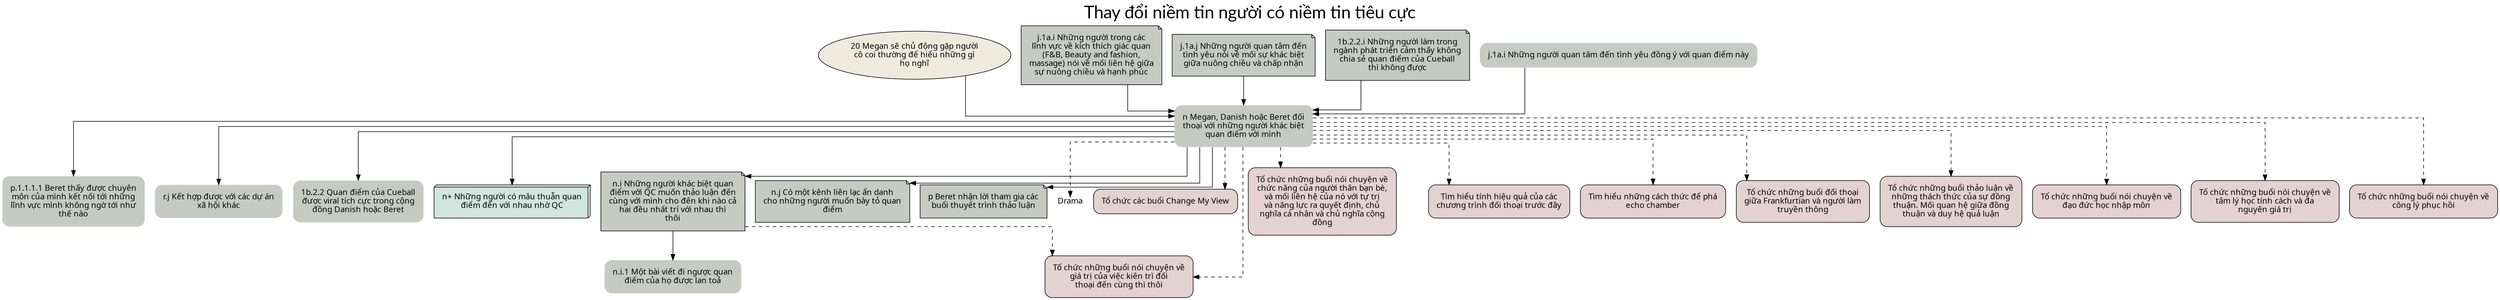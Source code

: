 digraph branch_n{
splines=ortho;
			overlap=false
		style=rounded
		// ranksep="0.4";
		label="Thay đổi niềm tin người có niềm tin tiêu cực";
		sep=10
		fontsize = 30
		labelloc="t";
		fontname="Lato";
//NODES
//====================


node [ shape=plaintext style="filled, rounded" fontname="SVN-Avo" margin=0.2 fillcolor="#c6cac3" ] //Reset style

//All masterGraph nodes

node [ shape=plaintext style="filled, rounded" fontname="SVN-Avo" margin=0.2 fillcolor="#c6cac3" ]

node [ shape=plaintext style="filled, rounded" fontname="SVN-Avo" margin=0.2 fillcolor="#c6cac3" ] //Reset style

//All branch_20 nodes

node [ shape=oval margin=0.1 fillcolor="#EEEADD" style="filled, rounded" ]
"20 Megan sẽ chủ động gặp người cô coi thường để hiểu những gì họ nghĩ" [ label = "20 Megan sẽ chủ động gặp người\ncô coi thường để hiểu những gì\nhọ nghĩ" ] 

node [ shape=plaintext style="filled, rounded" fontname="SVN-Avo" margin=0.2 fillcolor="#c6cac3" ] //Reset style

//All Mục tiêu nodes
"p.1.1.1.1 Beret thấy được chuyên môn của mình kết nối tới những lĩnh vực mình không ngờ tới như thế nào" [ label = "p.1.1.1.1 Beret thấy được chuyên\nmôn của mình kết nối tới những\nlĩnh vực mình không ngờ tới như\nthế nào" ] 
"r.j Kết hợp được với các dự án xã hội khác" [ label = "r.j Kết hợp được với các dự án\nxã hội khác" ] 
"n.i.1 Một bài viết đi ngược quan điểm của họ được lan toả" [ label = "n.i.1 Một bài viết đi ngược quan\nđiểm của họ được lan toả" ] 
"r.j Kết hợp được với các dự án xã hội khác" [ label = "r.j Kết hợp được với các dự án\nxã hội khác" ] 
"n Megan, Danish hoặc Beret đối thoại với những người khác biệt quan điểm với mình" [ label = "n Megan, Danish hoặc Beret đối\nthoại với những người khác biệt\nquan điểm với mình" ] 
"r.j Kết hợp được với các dự án xã hội khác" [ label = "r.j Kết hợp được với các dự án\nxã hội khác" ] 
"n Megan, Danish hoặc Beret đối thoại với những người khác biệt quan điểm với mình" [ label = "n Megan, Danish hoặc Beret đối\nthoại với những người khác biệt\nquan điểm với mình" ] 
"n Megan, Danish hoặc Beret đối thoại với những người khác biệt quan điểm với mình" [ label = "n Megan, Danish hoặc Beret đối\nthoại với những người khác biệt\nquan điểm với mình" ] 
"20 Megan sẽ chủ động gặp người cô coi thường để hiểu những gì họ nghĩ" [ label = "20 Megan sẽ chủ động gặp người\ncô coi thường để hiểu những gì\nhọ nghĩ" ] 
"1b.2.2 Quan điểm của Cueball được viral tích cực trong cộng đồng Danish hoặc Beret" [ label = "1b.2.2 Quan điểm của Cueball\nđược viral tích cực trong cộng\nđồng Danish hoặc Beret" ] 

node [ shape=plaintext style="filled, rounded" fontname="SVN-Avo" margin=0.2 fillcolor="#c6cac3" ] //Reset style

//All Ý tưởng tốt hơn nodes

node [ shape=box3d style="filled, rounded" fillcolor="#D1E4DD" ]
"n+ Những người có mâu thuẫn quan điểm đến với nhau nhờ QC" [ label = "n+ Những người có mâu thuẫn quan\nđiểm đến với nhau nhờ QC" ] 

node [ shape=plaintext style="filled, rounded" fontname="SVN-Avo" margin=0.2 fillcolor="#c6cac3" ] //Reset style

//All Yếu tố hỗ trợ nodes

node [ shape=note style=filled ]
"p.1.1.1.1 Beret thấy được chuyên môn của mình kết nối tới những lĩnh vực mình không ngờ tới như thế nào" [ label = "p.1.1.1.1 Beret thấy được chuyên\nmôn của mình kết nối tới những\nlĩnh vực mình không ngờ tới như\nthế nào" ] 
"p.1.1.1.1 Beret thấy được chuyên môn của mình kết nối tới những lĩnh vực mình không ngờ tới như thế nào" [ label = "p.1.1.1.1 Beret thấy được chuyên\nmôn của mình kết nối tới những\nlĩnh vực mình không ngờ tới như\nthế nào" ] 
"r.j Kết hợp được với các dự án xã hội khác" [ label = "r.j Kết hợp được với các dự án\nxã hội khác" ] 
"r.j Kết hợp được với các dự án xã hội khác" [ label = "r.j Kết hợp được với các dự án\nxã hội khác" ] 
"n.i Những người khác biệt quan điểm với QC muốn thảo luận đến cùng với mình cho đến khi nào cả hai đều nhất trí với nhau thì thôi" [ label = "n.i Những người khác biệt quan\nđiểm với QC muốn thảo luận đến\ncùng với mình cho đến khi nào cả\nhai đều nhất trí với nhau thì\nthôi" ] 
"n.j Có một kênh liên lạc ẩn danh cho những người muốn bày tỏ quan điểm" [ label = "n.j Có một kênh liên lạc ẩn danh\ncho những người muốn bày tỏ quan\nđiểm" ] 
"p.1.1.1.1 Beret thấy được chuyên môn của mình kết nối tới những lĩnh vực mình không ngờ tới như thế nào" [ label = "p.1.1.1.1 Beret thấy được chuyên\nmôn của mình kết nối tới những\nlĩnh vực mình không ngờ tới như\nthế nào" ] 
"1b.2.2 Quan điểm của Cueball được viral tích cực trong cộng đồng Danish hoặc Beret" [ label = "1b.2.2 Quan điểm của Cueball\nđược viral tích cực trong cộng\nđồng Danish hoặc Beret" ] 
"p Beret nhận lời tham gia các buổi thuyết trình thảo luận" [ label = "p Beret nhận lời tham gia các\nbuổi thuyết trình thảo luận" ] 
"r.j Kết hợp được với các dự án xã hội khác" [ label = "r.j Kết hợp được với các dự án\nxã hội khác" ] 
"p Beret nhận lời tham gia các buổi thuyết trình thảo luận" [ label = "p Beret nhận lời tham gia các\nbuổi thuyết trình thảo luận" ] 
"j.1a.i Những người trong các lĩnh vực về kích thích giác quan (F&B, Beauty and fashion, massage) nói về mối liên hệ giữa sự nuông chiều và hạnh phúc" [ label = "j.1a.i Những người trong các\nlĩnh vực về kích thích giác quan\n(F&B, Beauty and fashion,\nmassage) nói về mối liên hệ giữa\nsự nuông chiều và hạnh phúc" ] 
"j.1a.j Những người quan tâm đến tình yêu nói về mối sự khác biệt giữa nuông chiều và chấp nhận" [ label = "j.1a.j Những người quan tâm đến\ntình yêu nói về mối sự khác biệt\ngiữa nuông chiều và chấp nhận" ] 
"n Megan, Danish hoặc Beret đối thoại với những người khác biệt quan điểm với mình" [ label = "n Megan, Danish hoặc Beret đối\nthoại với những người khác biệt\nquan điểm với mình" ] 
"p Beret nhận lời tham gia các buổi thuyết trình thảo luận" [ label = "p Beret nhận lời tham gia các\nbuổi thuyết trình thảo luận" ] 
"1b.2.2 Quan điểm của Cueball được viral tích cực trong cộng đồng Danish hoặc Beret" [ label = "1b.2.2 Quan điểm của Cueball\nđược viral tích cực trong cộng\nđồng Danish hoặc Beret" ] 
"n Megan, Danish hoặc Beret đối thoại với những người khác biệt quan điểm với mình" [ label = "n Megan, Danish hoặc Beret đối\nthoại với những người khác biệt\nquan điểm với mình" ] 
"1b.2.2.i Những người làm trong ngành phát triển cảm thấy không chia sẻ quan điểm của Cueball thì không được" [ label = "1b.2.2.i Những người làm trong\nngành phát triển cảm thấy không\nchia sẻ quan điểm của Cueball\nthì không được" ] 

node [ shape=plaintext style="filled, rounded" fontname="SVN-Avo" margin=0.2 fillcolor="#c6cac3" ] //Reset style

//All Tham khảo nodes

node [ shape=plain fillcolor=white ]
"Drama" [ label = "Drama" ] 

node [ shape=plaintext style="filled, rounded" fontname="SVN-Avo" margin=0.2 fillcolor="#c6cac3" ] //Reset style

//All Hoạt động nodes

node [ fillcolor="#E4D1D1" shape=polygon ]
"Tổ chức các buổi Change My View" [ label = "Tổ chức các buổi Change My View" ] 
"Tổ chức những buổi nói chuyện về chức năng của người thân bạn bè, và mối liên hệ của nó với tự trị và năng lực ra quyết định, chủ nghĩa cá nhân và chủ nghĩa cộng đồng" [ label = "Tổ chức những buổi nói chuyện về\nchức năng của người thân bạn bè,\nvà mối liên hệ của nó với tự trị\nvà năng lực ra quyết định, chủ\nnghĩa cá nhân và chủ nghĩa cộng\nđồng" ] 
"Tổ chức những buổi nói chuyện về chức năng của người thân bạn bè, và mối liên hệ của nó với tự trị và năng lực ra quyết định, chủ nghĩa cá nhân và chủ nghĩa cộng đồng" [ label = "Tổ chức những buổi nói chuyện về\nchức năng của người thân bạn bè,\nvà mối liên hệ của nó với tự trị\nvà năng lực ra quyết định, chủ\nnghĩa cá nhân và chủ nghĩa cộng\nđồng" ] 
"Tổ chức những buổi nói chuyện về giá trị của việc kiên trì đối thoại đến cùng thì thôi" [ label = "Tổ chức những buổi nói chuyện về\ngiá trị của việc kiên trì đối\nthoại đến cùng thì thôi" ] 
"Tìm hiểu tính hiệu quả của các chương trình đối thoại trước đây" [ label = "Tìm hiểu tính hiệu quả của các\nchương trình đối thoại trước đây" ] 
"Tìm hiểu những cách thức để phá echo chamber" [ label = "Tìm hiểu những cách thức để phá\necho chamber" ] 
"Tổ chức các buổi Change My View" [ label = "Tổ chức các buổi Change My View" ] 
"Tổ chức những buổi đối thoại giữa Frankfurtian và người làm truyền thông" [ label = "Tổ chức những buổi đối thoại\ngiữa Frankfurtian và người làm\ntruyền thông" ] 
"Tổ chức những buổi thảo luận về những thách thức của sự đồng thuận. Mối quan hệ giữa đồng thuận và duy hệ quả luận" [ label = "Tổ chức những buổi thảo luận về\nnhững thách thức của sự đồng\nthuận. Mối quan hệ giữa đồng\nthuận và duy hệ quả luận" ] 
"Tổ chức những buổi nói chuyện về đạo đức học nhập môn" [ label = "Tổ chức những buổi nói chuyện về\nđạo đức học nhập môn" ] 
"Tổ chức những buổi nói chuyện về chức năng của người thân bạn bè, và mối liên hệ của nó với tự trị và năng lực ra quyết định, chủ nghĩa cá nhân và chủ nghĩa cộng đồng" [ label = "Tổ chức những buổi nói chuyện về\nchức năng của người thân bạn bè,\nvà mối liên hệ của nó với tự trị\nvà năng lực ra quyết định, chủ\nnghĩa cá nhân và chủ nghĩa cộng\nđồng" ] 
"Tổ chức những buổi nói chuyện về giá trị của việc kiên trì đối thoại đến cùng thì thôi" [ label = "Tổ chức những buổi nói chuyện về\ngiá trị của việc kiên trì đối\nthoại đến cùng thì thôi" ] 
"Tổ chức những buổi nói chuyện về tâm lý học tính cách và đa nguyên giá trị" [ label = "Tổ chức những buổi nói chuyện về\ntâm lý học tính cách và đa\nnguyên giá trị" ] 
"Tổ chức những buổi nói chuyện về công lý phục hồi" [ label = "Tổ chức những buổi nói chuyện về\ncông lý phục hồi" ] 
"Tổ chức những buổi đối thoại giữa Frankfurtian và người làm truyền thông" [ label = "Tổ chức những buổi đối thoại\ngiữa Frankfurtian và người làm\ntruyền thông" ] 
"Tổ chức những buổi nói chuyện về chức năng của người thân bạn bè, và mối liên hệ của nó với tự trị và năng lực ra quyết định, chủ nghĩa cá nhân và chủ nghĩa cộng đồng" [ label = "Tổ chức những buổi nói chuyện về\nchức năng của người thân bạn bè,\nvà mối liên hệ của nó với tự trị\nvà năng lực ra quyết định, chủ\nnghĩa cá nhân và chủ nghĩa cộng\nđồng" ] 

node [ shape=plaintext style="filled, rounded" fontname="SVN-Avo" margin=0.2 fillcolor="#c6cac3" ] //Reset style

//All branch_1a nodes

node [ shape=plaintext style="filled, rounded" fontname="SVN-Avo" margin=0.2 fillcolor="#c6cac3" ] //Reset style

//All branch_1b nodes
"1b.2.2 Quan điểm của Cueball được viral tích cực trong cộng đồng Danish hoặc Beret" [ label = "1b.2.2 Quan điểm của Cueball\nđược viral tích cực trong cộng\nđồng Danish hoặc Beret" ] 
"1b.2.2 Quan điểm của Cueball được viral tích cực trong cộng đồng Danish hoặc Beret" [ label = "1b.2.2 Quan điểm của Cueball\nđược viral tích cực trong cộng\nđồng Danish hoặc Beret" ] 
"1b.2.2.i Những người làm trong ngành phát triển cảm thấy không chia sẻ quan điểm của Cueball thì không được" [ label = "1b.2.2.i Những người làm trong\nngành phát triển cảm thấy không\nchia sẻ quan điểm của Cueball\nthì không được" ] 
"1b.2.2 Quan điểm của Cueball được viral tích cực trong cộng đồng Danish hoặc Beret" [ label = "1b.2.2 Quan điểm của Cueball\nđược viral tích cực trong cộng\nđồng Danish hoặc Beret" ] 

node [ shape=plaintext style="filled, rounded" fontname="SVN-Avo" margin=0.2 fillcolor="#c6cac3" ] //Reset style

//All branch_i nodes

node [ shape=plaintext style="filled, rounded" fontname="SVN-Avo" margin=0.2 fillcolor="#c6cac3" ] //Reset style

//All branch_j nodes
"j.1a.i Những người trong các lĩnh vực về kích thích giác quan (F&B, Beauty and fashion, massage) nói về mối liên hệ giữa sự nuông chiều và hạnh phúc" [ label = "j.1a.i Những người trong các\nlĩnh vực về kích thích giác quan\n(F&B, Beauty and fashion,\nmassage) nói về mối liên hệ giữa\nsự nuông chiều và hạnh phúc" ] 
"j.1a.j Những người quan tâm đến tình yêu nói về mối sự khác biệt giữa nuông chiều và chấp nhận" [ label = "j.1a.j Những người quan tâm đến\ntình yêu nói về mối sự khác biệt\ngiữa nuông chiều và chấp nhận" ] 

node [ shape=plaintext style="filled, rounded" fontname="SVN-Avo" margin=0.2 fillcolor="#c6cac3" ] //Reset style

//All branch_k nodes

node [ shape=plaintext style="filled, rounded" fontname="SVN-Avo" margin=0.2 fillcolor="#c6cac3" ] //Reset style

//All branch_l nodes

node [ shape=plaintext style="filled, rounded" fontname="SVN-Avo" margin=0.2 fillcolor="#c6cac3" ] //Reset style

//All branch_m nodes

node [ shape=plaintext style="filled, rounded" fontname="SVN-Avo" margin=0.2 fillcolor="#c6cac3" ] //Reset style

//All branch_n nodes
"n.i.1 Một bài viết đi ngược quan điểm của họ được lan toả" [ label = "n.i.1 Một bài viết đi ngược quan\nđiểm của họ được lan toả" ] 
"n.i Những người khác biệt quan điểm với QC muốn thảo luận đến cùng với mình cho đến khi nào cả hai đều nhất trí với nhau thì thôi" [ label = "n.i Những người khác biệt quan\nđiểm với QC muốn thảo luận đến\ncùng với mình cho đến khi nào cả\nhai đều nhất trí với nhau thì\nthôi" ] 
"n.j Có một kênh liên lạc ẩn danh cho những người muốn bày tỏ quan điểm" [ label = "n.j Có một kênh liên lạc ẩn danh\ncho những người muốn bày tỏ quan\nđiểm" ] 
"n Megan, Danish hoặc Beret đối thoại với những người khác biệt quan điểm với mình" [ label = "n Megan, Danish hoặc Beret đối\nthoại với những người khác biệt\nquan điểm với mình" ] 
"n Megan, Danish hoặc Beret đối thoại với những người khác biệt quan điểm với mình" [ label = "n Megan, Danish hoặc Beret đối\nthoại với những người khác biệt\nquan điểm với mình" ] 
"n Megan, Danish hoặc Beret đối thoại với những người khác biệt quan điểm với mình" [ label = "n Megan, Danish hoặc Beret đối\nthoại với những người khác biệt\nquan điểm với mình" ] 
"n Megan, Danish hoặc Beret đối thoại với những người khác biệt quan điểm với mình" [ label = "n Megan, Danish hoặc Beret đối\nthoại với những người khác biệt\nquan điểm với mình" ] 
"n Megan, Danish hoặc Beret đối thoại với những người khác biệt quan điểm với mình" [ label = "n Megan, Danish hoặc Beret đối\nthoại với những người khác biệt\nquan điểm với mình" ] 

node [ shape=plaintext style="filled, rounded" fontname="SVN-Avo" margin=0.2 fillcolor="#c6cac3" ] //Reset style

//All branch_o nodes

node [ shape=plaintext style="filled, rounded" fontname="SVN-Avo" margin=0.2 fillcolor="#c6cac3" ] //Reset style

//All branch_p nodes
"p.1.1.1.1 Beret thấy được chuyên môn của mình kết nối tới những lĩnh vực mình không ngờ tới như thế nào" [ label = "p.1.1.1.1 Beret thấy được chuyên\nmôn của mình kết nối tới những\nlĩnh vực mình không ngờ tới như\nthế nào" ] 
"p.1.1.1.1 Beret thấy được chuyên môn của mình kết nối tới những lĩnh vực mình không ngờ tới như thế nào" [ label = "p.1.1.1.1 Beret thấy được chuyên\nmôn của mình kết nối tới những\nlĩnh vực mình không ngờ tới như\nthế nào" ] 
"p.1.1.1.1 Beret thấy được chuyên môn của mình kết nối tới những lĩnh vực mình không ngờ tới như thế nào" [ label = "p.1.1.1.1 Beret thấy được chuyên\nmôn của mình kết nối tới những\nlĩnh vực mình không ngờ tới như\nthế nào" ] 
"p.1.1.1.1 Beret thấy được chuyên môn của mình kết nối tới những lĩnh vực mình không ngờ tới như thế nào" [ label = "p.1.1.1.1 Beret thấy được chuyên\nmôn của mình kết nối tới những\nlĩnh vực mình không ngờ tới như\nthế nào" ] 
"p Beret nhận lời tham gia các buổi thuyết trình thảo luận" [ label = "p Beret nhận lời tham gia các\nbuổi thuyết trình thảo luận" ] 
"p Beret nhận lời tham gia các buổi thuyết trình thảo luận" [ label = "p Beret nhận lời tham gia các\nbuổi thuyết trình thảo luận" ] 
"p Beret nhận lời tham gia các buổi thuyết trình thảo luận" [ label = "p Beret nhận lời tham gia các\nbuổi thuyết trình thảo luận" ] 

node [ shape=plaintext style="filled, rounded" fontname="SVN-Avo" margin=0.2 fillcolor="#c6cac3" ] //Reset style

//All branch_q nodes

node [ shape=plaintext style="filled, rounded" fontname="SVN-Avo" margin=0.2 fillcolor="#c6cac3" ] //Reset style

//All branch_r nodes
"r.j Kết hợp được với các dự án xã hội khác" [ label = "r.j Kết hợp được với các dự án\nxã hội khác" ] 
"r.j Kết hợp được với các dự án xã hội khác" [ label = "r.j Kết hợp được với các dự án\nxã hội khác" ] 
"r.j Kết hợp được với các dự án xã hội khác" [ label = "r.j Kết hợp được với các dự án\nxã hội khác" ] 
"r.j Kết hợp được với các dự án xã hội khác" [ label = "r.j Kết hợp được với các dự án\nxã hội khác" ] 
"r.j Kết hợp được với các dự án xã hội khác" [ label = "r.j Kết hợp được với các dự án\nxã hội khác" ] 
"r.j Kết hợp được với các dự án xã hội khác" [ label = "r.j Kết hợp được với các dự án\nxã hội khác" ] 


//EDGES
//====================

edge [ penwidth=1 ] //Reset style

//All masterGraph edges

edge [ penwidth=1 ]

edge [ penwidth=1 ] //Reset style

//All Mục tiêu edges
"n.i Những người khác biệt quan điểm với QC muốn thảo luận đến cùng với mình cho đến khi nào cả hai đều nhất trí với nhau thì thôi" -> "n.i.1 Một bài viết đi ngược quan điểm của họ được lan toả"
"j.1a.j Những người quan tâm đến tình yêu nói về mối sự khác biệt giữa nuông chiều và chấp nhận" -> "n Megan, Danish hoặc Beret đối thoại với những người khác biệt quan điểm với mình"
"j.1a.i Những người trong các lĩnh vực về kích thích giác quan (F&B, Beauty and fashion, massage) nói về mối liên hệ giữa sự nuông chiều và hạnh phúc" -> "n Megan, Danish hoặc Beret đối thoại với những người khác biệt quan điểm với mình"
"j.1a.i Những người quan tâm đến tình yêu đồng ý với quan điểm này" -> "n Megan, Danish hoặc Beret đối thoại với những người khác biệt quan điểm với mình"

edge [ penwidth=1 ] //Reset style

//All Đi chung edges

edge [ penwidth=1 ] //Reset style

//All Ý tưởng tốt hơn edges
"n Megan, Danish hoặc Beret đối thoại với những người khác biệt quan điểm với mình" -> "n+ Những người có mâu thuẫn quan điểm đến với nhau nhờ QC"

edge [ penwidth=1 ] //Reset style

//All Yếu tố hỗ trợ edges
"n Megan, Danish hoặc Beret đối thoại với những người khác biệt quan điểm với mình" -> "n.i Những người khác biệt quan điểm với QC muốn thảo luận đến cùng với mình cho đến khi nào cả hai đều nhất trí với nhau thì thôi"
"n Megan, Danish hoặc Beret đối thoại với những người khác biệt quan điểm với mình" -> "n.j Có một kênh liên lạc ẩn danh cho những người muốn bày tỏ quan điểm"
"n Megan, Danish hoặc Beret đối thoại với những người khác biệt quan điểm với mình" -> "p.1.1.1.1 Beret thấy được chuyên môn của mình kết nối tới những lĩnh vực mình không ngờ tới như thế nào"
"n Megan, Danish hoặc Beret đối thoại với những người khác biệt quan điểm với mình" -> "1b.2.2 Quan điểm của Cueball được viral tích cực trong cộng đồng Danish hoặc Beret"
"n Megan, Danish hoặc Beret đối thoại với những người khác biệt quan điểm với mình" -> "p Beret nhận lời tham gia các buổi thuyết trình thảo luận"
"n Megan, Danish hoặc Beret đối thoại với những người khác biệt quan điểm với mình" -> "r.j Kết hợp được với các dự án xã hội khác"
"20 Megan sẽ chủ động gặp người cô coi thường để hiểu những gì họ nghĩ" -> "n Megan, Danish hoặc Beret đối thoại với những người khác biệt quan điểm với mình"
"1b.2.2.i Những người làm trong ngành phát triển cảm thấy không chia sẻ quan điểm của Cueball thì không được" -> "n Megan, Danish hoặc Beret đối thoại với những người khác biệt quan điểm với mình"

edge [ penwidth=1 ] //Reset style

//All Tham khảo edges

edge [ style=dashed ]
"n Megan, Danish hoặc Beret đối thoại với những người khác biệt quan điểm với mình" -> "Drama"

edge [ penwidth=1 ] //Reset style

//All Hoạt động edges
"n.i Những người khác biệt quan điểm với QC muốn thảo luận đến cùng với mình cho đến khi nào cả hai đều nhất trí với nhau thì thôi" -> "Tổ chức những buổi nói chuyện về giá trị của việc kiên trì đối thoại đến cùng thì thôi"
"n Megan, Danish hoặc Beret đối thoại với những người khác biệt quan điểm với mình" -> "Tìm hiểu tính hiệu quả của các chương trình đối thoại trước đây"
"n Megan, Danish hoặc Beret đối thoại với những người khác biệt quan điểm với mình" -> "Tìm hiểu những cách thức để phá echo chamber"
"n Megan, Danish hoặc Beret đối thoại với những người khác biệt quan điểm với mình" -> "Tổ chức các buổi Change My View"
"n Megan, Danish hoặc Beret đối thoại với những người khác biệt quan điểm với mình" -> "Tổ chức những buổi đối thoại giữa Frankfurtian và người làm truyền thông"
"n Megan, Danish hoặc Beret đối thoại với những người khác biệt quan điểm với mình" -> "Tổ chức những buổi thảo luận về những thách thức của sự đồng thuận. Mối quan hệ giữa đồng thuận và duy hệ quả luận"
"n Megan, Danish hoặc Beret đối thoại với những người khác biệt quan điểm với mình" -> "Tổ chức những buổi nói chuyện về đạo đức học nhập môn"
"n Megan, Danish hoặc Beret đối thoại với những người khác biệt quan điểm với mình" -> "Tổ chức những buổi nói chuyện về chức năng của người thân bạn bè, và mối liên hệ của nó với tự trị và năng lực ra quyết định, chủ nghĩa cá nhân và chủ nghĩa cộng đồng"
"n Megan, Danish hoặc Beret đối thoại với những người khác biệt quan điểm với mình" -> "Tổ chức những buổi nói chuyện về giá trị của việc kiên trì đối thoại đến cùng thì thôi"
"n Megan, Danish hoặc Beret đối thoại với những người khác biệt quan điểm với mình" -> "Tổ chức những buổi nói chuyện về tâm lý học tính cách và đa nguyên giá trị"
"n Megan, Danish hoặc Beret đối thoại với những người khác biệt quan điểm với mình" -> "Tổ chức những buổi nói chuyện về công lý phục hồi"

}